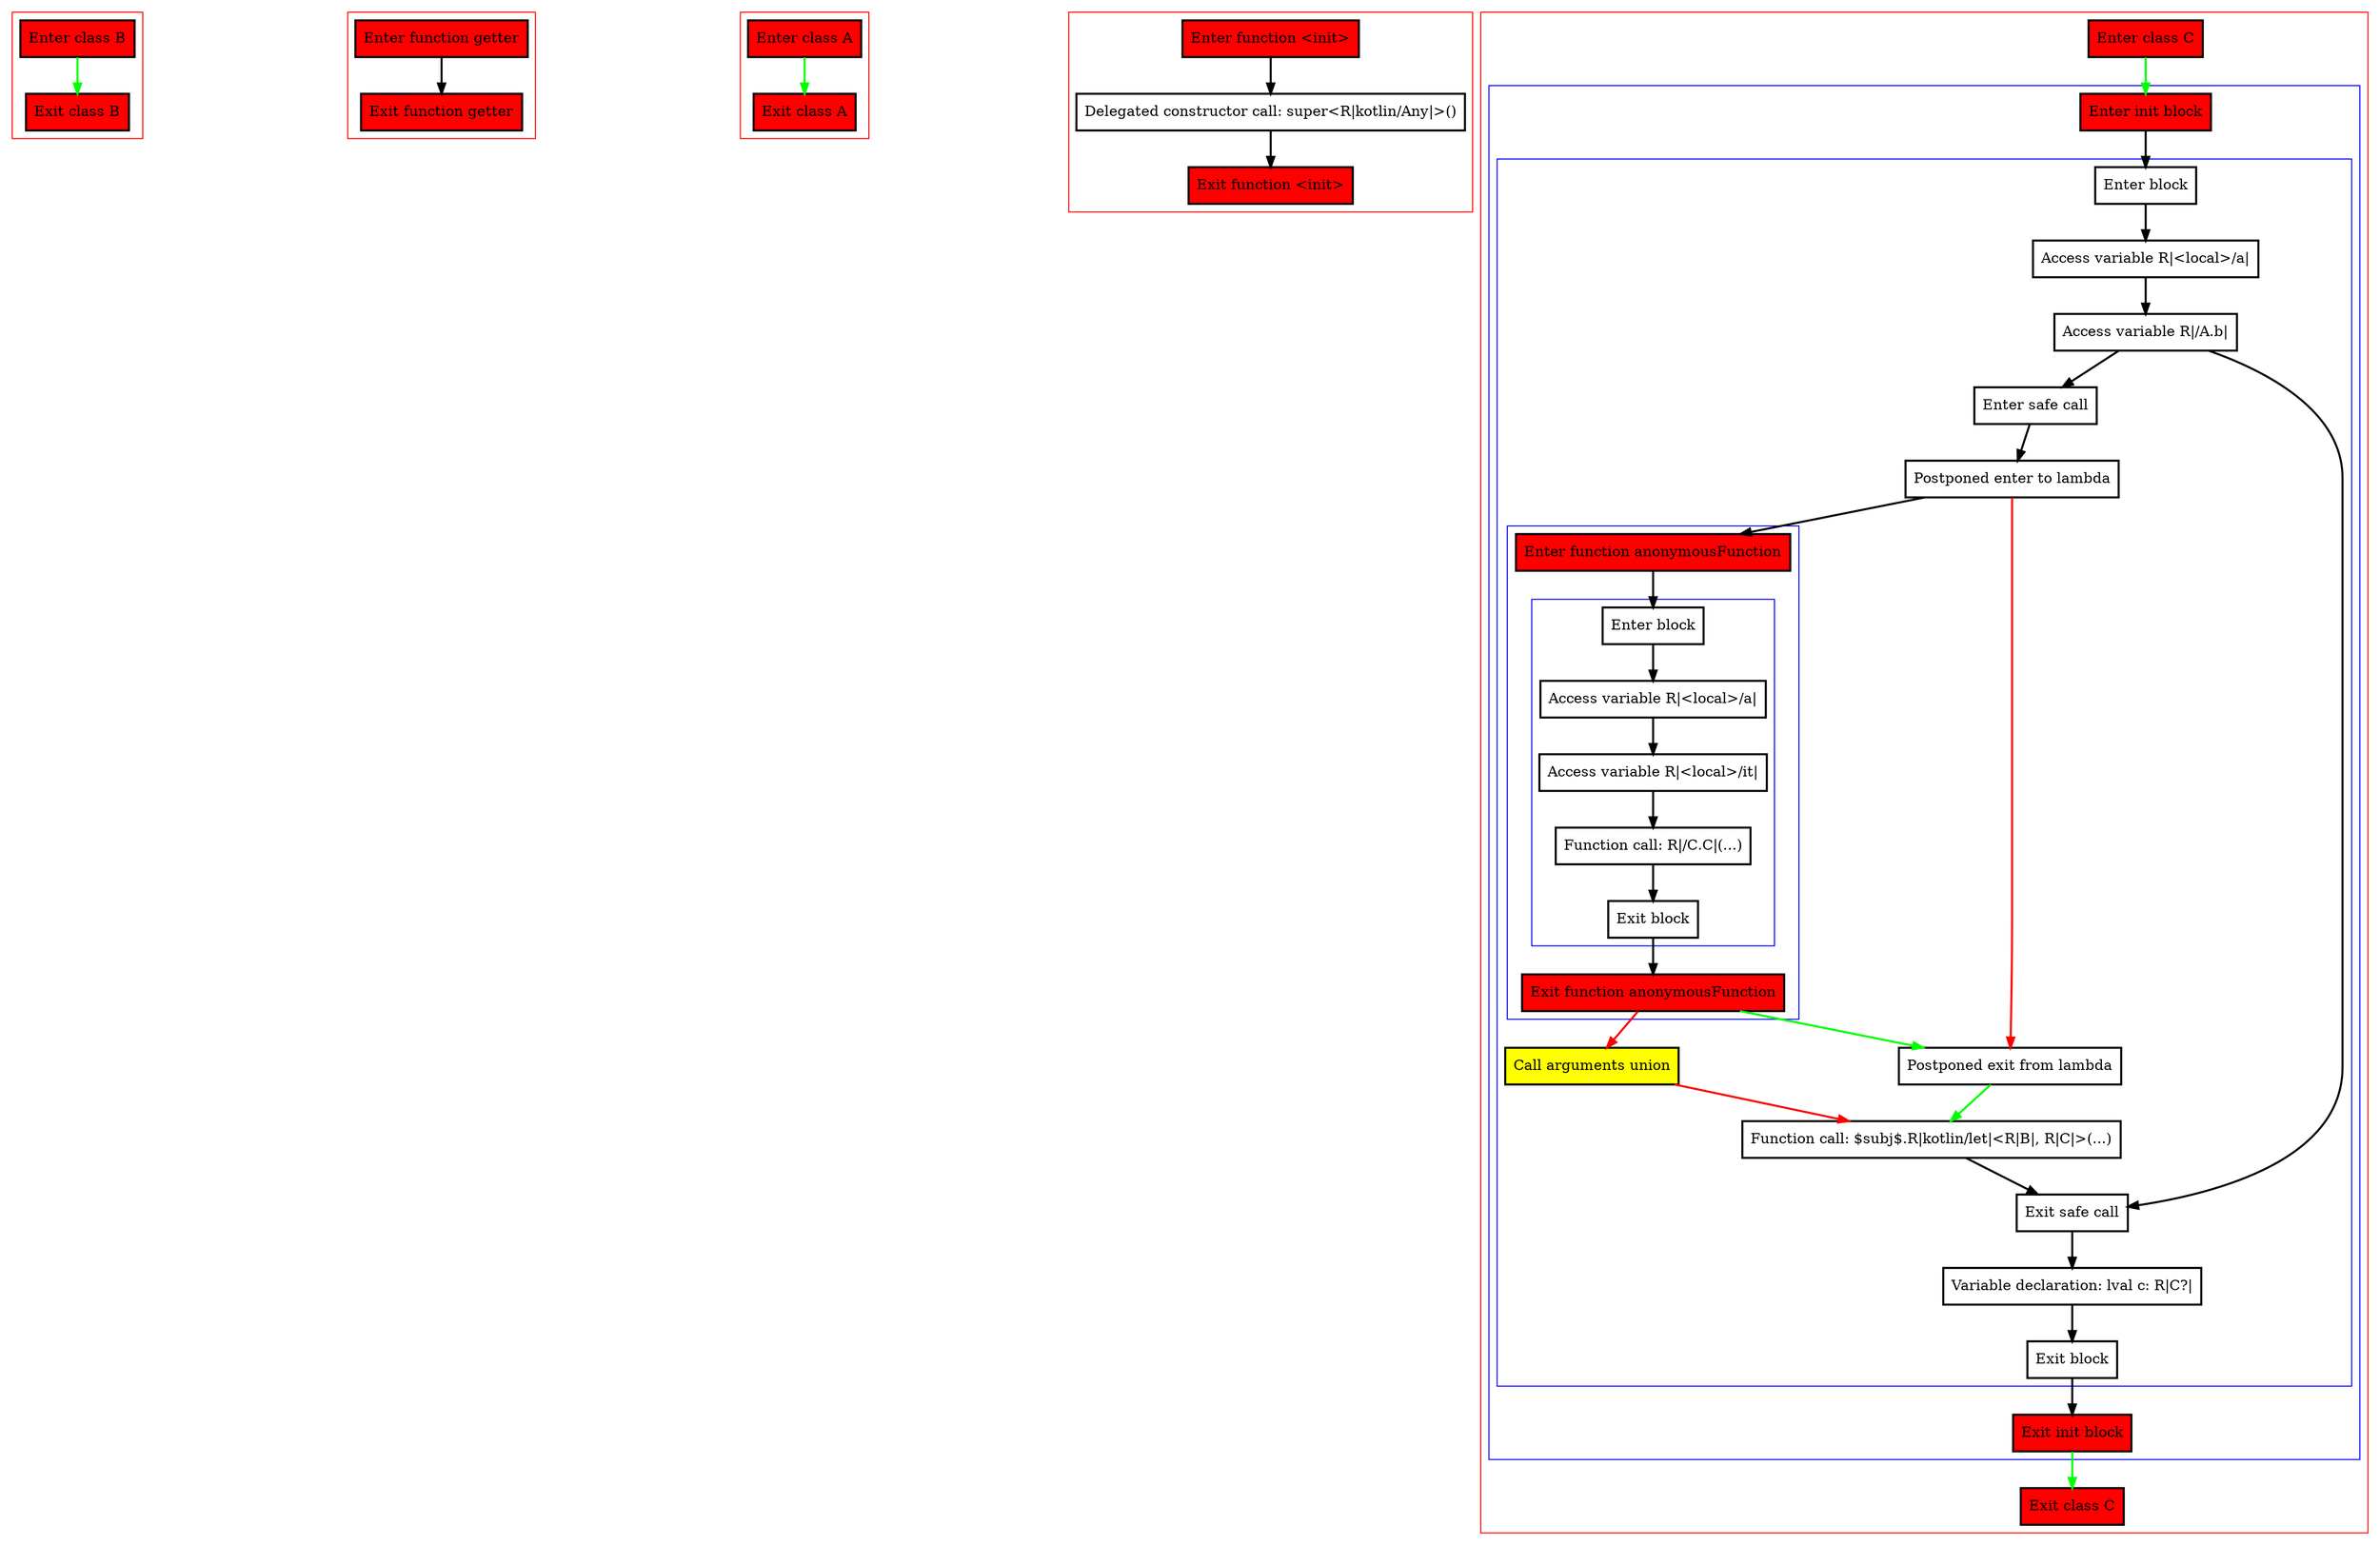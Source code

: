 digraph initBlockAndInPlaceLambda_kt {
    graph [nodesep=3]
    node [shape=box penwidth=2]
    edge [penwidth=2]

    subgraph cluster_0 {
        color=red
        0 [label="Enter class B" style="filled" fillcolor=red];
        1 [label="Exit class B" style="filled" fillcolor=red];
    }
    0 -> {1} [color=green];

    subgraph cluster_1 {
        color=red
        2 [label="Enter function getter" style="filled" fillcolor=red];
        3 [label="Exit function getter" style="filled" fillcolor=red];
    }
    2 -> {3};

    subgraph cluster_2 {
        color=red
        4 [label="Enter class A" style="filled" fillcolor=red];
        5 [label="Exit class A" style="filled" fillcolor=red];
    }
    4 -> {5} [color=green];

    subgraph cluster_3 {
        color=red
        6 [label="Enter function <init>" style="filled" fillcolor=red];
        7 [label="Delegated constructor call: super<R|kotlin/Any|>()"];
        8 [label="Exit function <init>" style="filled" fillcolor=red];
    }
    6 -> {7};
    7 -> {8};

    subgraph cluster_4 {
        color=red
        29 [label="Enter class C" style="filled" fillcolor=red];
        subgraph cluster_5 {
            color=blue
            16 [label="Enter init block" style="filled" fillcolor=red];
            subgraph cluster_6 {
                color=blue
                17 [label="Enter block"];
                18 [label="Access variable R|<local>/a|"];
                19 [label="Access variable R|/A.b|"];
                20 [label="Enter safe call"];
                21 [label="Postponed enter to lambda"];
                subgraph cluster_7 {
                    color=blue
                    9 [label="Enter function anonymousFunction" style="filled" fillcolor=red];
                    subgraph cluster_8 {
                        color=blue
                        10 [label="Enter block"];
                        11 [label="Access variable R|<local>/a|"];
                        12 [label="Access variable R|<local>/it|"];
                        13 [label="Function call: R|/C.C|(...)"];
                        14 [label="Exit block"];
                    }
                    15 [label="Exit function anonymousFunction" style="filled" fillcolor=red];
                }
                22 [label="Call arguments union" style="filled" fillcolor=yellow];
                23 [label="Postponed exit from lambda"];
                24 [label="Function call: $subj$.R|kotlin/let|<R|B|, R|C|>(...)"];
                25 [label="Exit safe call"];
                26 [label="Variable declaration: lval c: R|C?|"];
                27 [label="Exit block"];
            }
            28 [label="Exit init block" style="filled" fillcolor=red];
        }
        30 [label="Exit class C" style="filled" fillcolor=red];
    }
    29 -> {16} [color=green];
    16 -> {17};
    17 -> {18};
    18 -> {19};
    19 -> {20 25};
    20 -> {21};
    21 -> {9};
    21 -> {23} [color=red];
    22 -> {24} [color=red];
    23 -> {24} [color=green];
    24 -> {25};
    25 -> {26};
    26 -> {27};
    27 -> {28};
    28 -> {30} [color=green];
    9 -> {10};
    10 -> {11};
    11 -> {12};
    12 -> {13};
    13 -> {14};
    14 -> {15};
    15 -> {23} [color=green];
    15 -> {22} [color=red];

}

